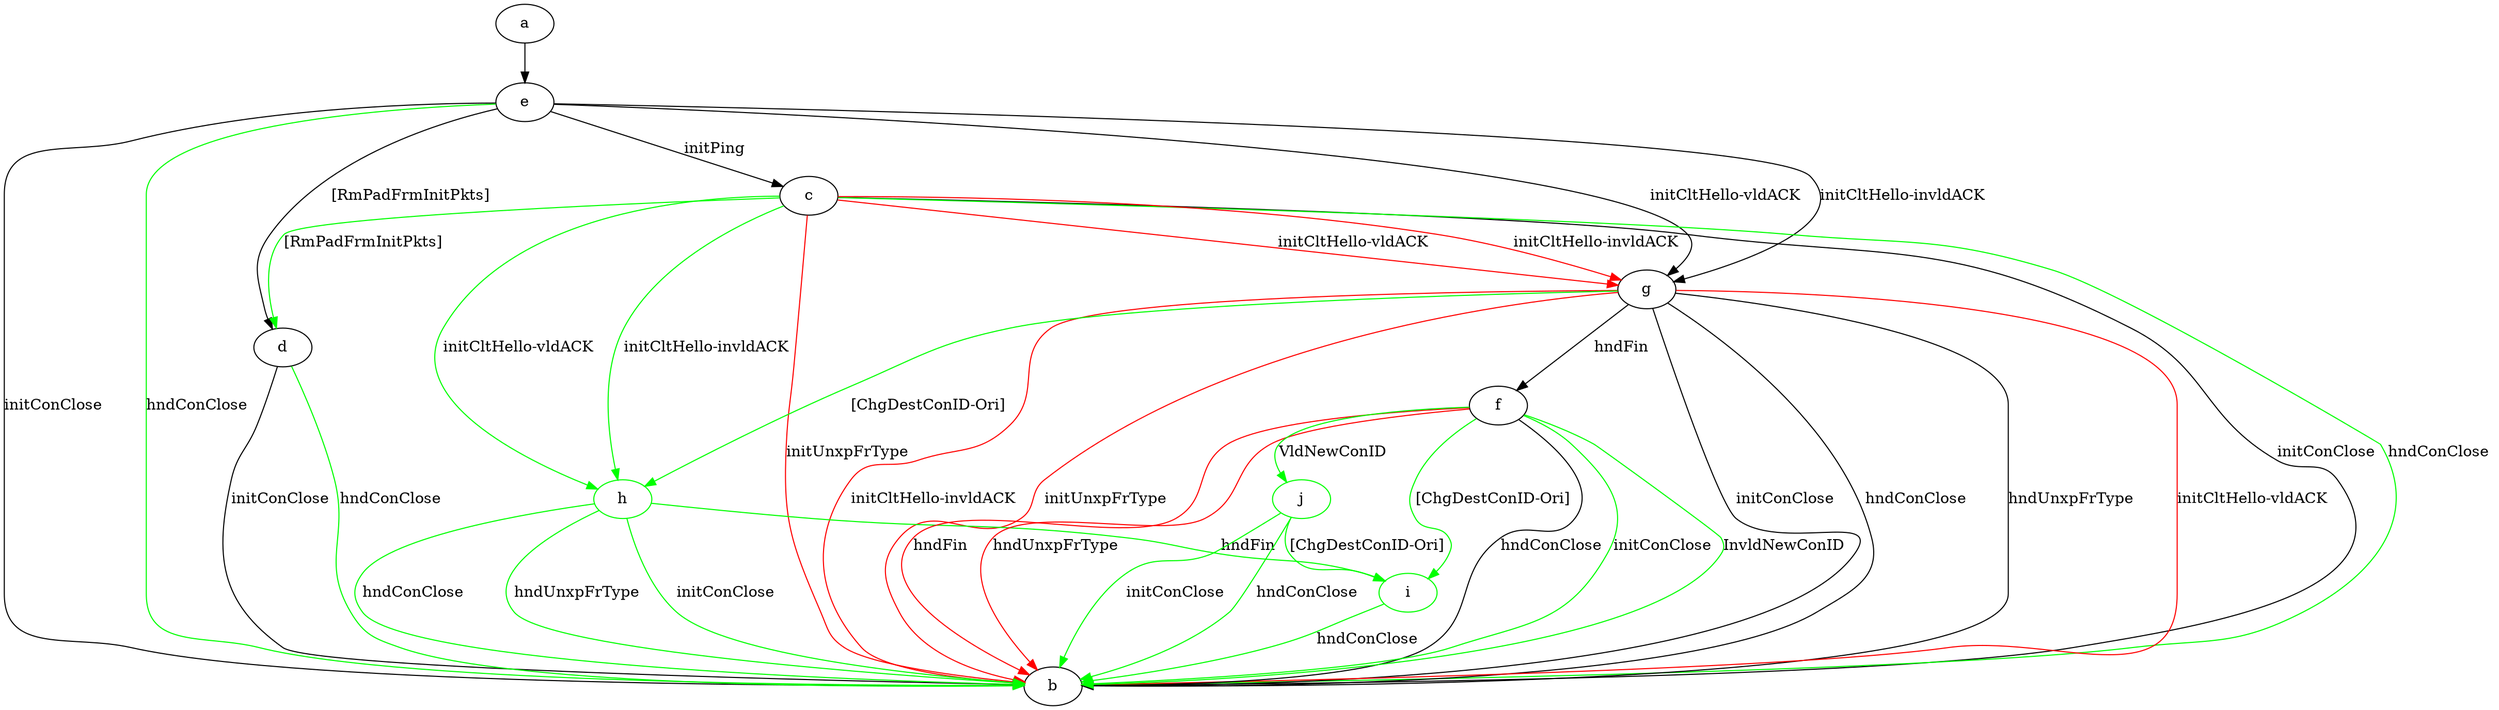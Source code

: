 digraph "" {
	a -> e	[key=0];
	c -> b	[key=0,
		label="initConClose "];
	c -> b	[key=1,
		color=green,
		label="hndConClose "];
	c -> b	[key=2,
		color=red,
		label="initUnxpFrType "];
	c -> d	[key=0,
		color=green,
		label="[RmPadFrmInitPkts] "];
	c -> g	[key=0,
		color=red,
		label="initCltHello-vldACK "];
	c -> g	[key=1,
		color=red,
		label="initCltHello-invldACK "];
	h	[color=green];
	c -> h	[key=0,
		color=green,
		label="initCltHello-vldACK "];
	c -> h	[key=1,
		color=green,
		label="initCltHello-invldACK "];
	d -> b	[key=0,
		label="initConClose "];
	d -> b	[key=1,
		color=green,
		label="hndConClose "];
	e -> b	[key=0,
		label="initConClose "];
	e -> b	[key=1,
		color=green,
		label="hndConClose "];
	e -> c	[key=0,
		label="initPing "];
	e -> d	[key=0,
		label="[RmPadFrmInitPkts] "];
	e -> g	[key=0,
		label="initCltHello-vldACK "];
	e -> g	[key=1,
		label="initCltHello-invldACK "];
	f -> b	[key=0,
		label="hndConClose "];
	f -> b	[key=1,
		color=green,
		label="initConClose "];
	f -> b	[key=2,
		color=green,
		label="InvldNewConID "];
	f -> b	[key=3,
		color=red,
		label="hndFin "];
	f -> b	[key=4,
		color=red,
		label="hndUnxpFrType "];
	i	[color=green];
	f -> i	[key=0,
		color=green,
		label="[ChgDestConID-Ori] "];
	j	[color=green];
	f -> j	[key=0,
		color=green,
		label="VldNewConID "];
	g -> b	[key=0,
		label="initConClose "];
	g -> b	[key=1,
		label="hndConClose "];
	g -> b	[key=2,
		label="hndUnxpFrType "];
	g -> b	[key=3,
		color=red,
		label="initCltHello-vldACK "];
	g -> b	[key=4,
		color=red,
		label="initCltHello-invldACK "];
	g -> b	[key=5,
		color=red,
		label="initUnxpFrType "];
	g -> f	[key=0,
		label="hndFin "];
	g -> h	[key=0,
		color=green,
		label="[ChgDestConID-Ori] "];
	h -> b	[key=0,
		color=green,
		label="initConClose "];
	h -> b	[key=1,
		color=green,
		label="hndConClose "];
	h -> b	[key=2,
		color=green,
		label="hndUnxpFrType "];
	h -> i	[key=0,
		color=green,
		label="hndFin "];
	i -> b	[key=0,
		color=green,
		label="hndConClose "];
	j -> b	[key=0,
		color=green,
		label="initConClose "];
	j -> b	[key=1,
		color=green,
		label="hndConClose "];
	j -> i	[key=0,
		color=green,
		label="[ChgDestConID-Ori] "];
}
